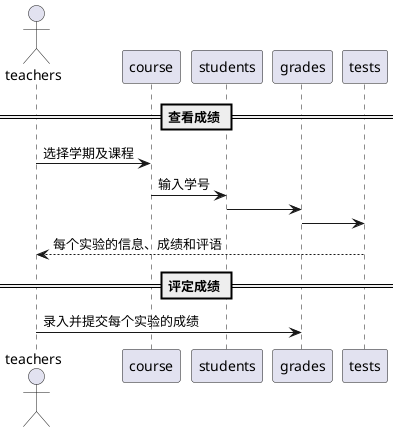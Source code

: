 @startuml
actor teachers
== 查看成绩 ==
teachers -> course : 选择学期及课程
course -> students : 输入学号
students -> grades
grades -> tests
tests --> teachers:每个实验的信息、成绩和评语
== 评定成绩 ==
teachers -> grades : 录入并提交每个实验的成绩
@enduml